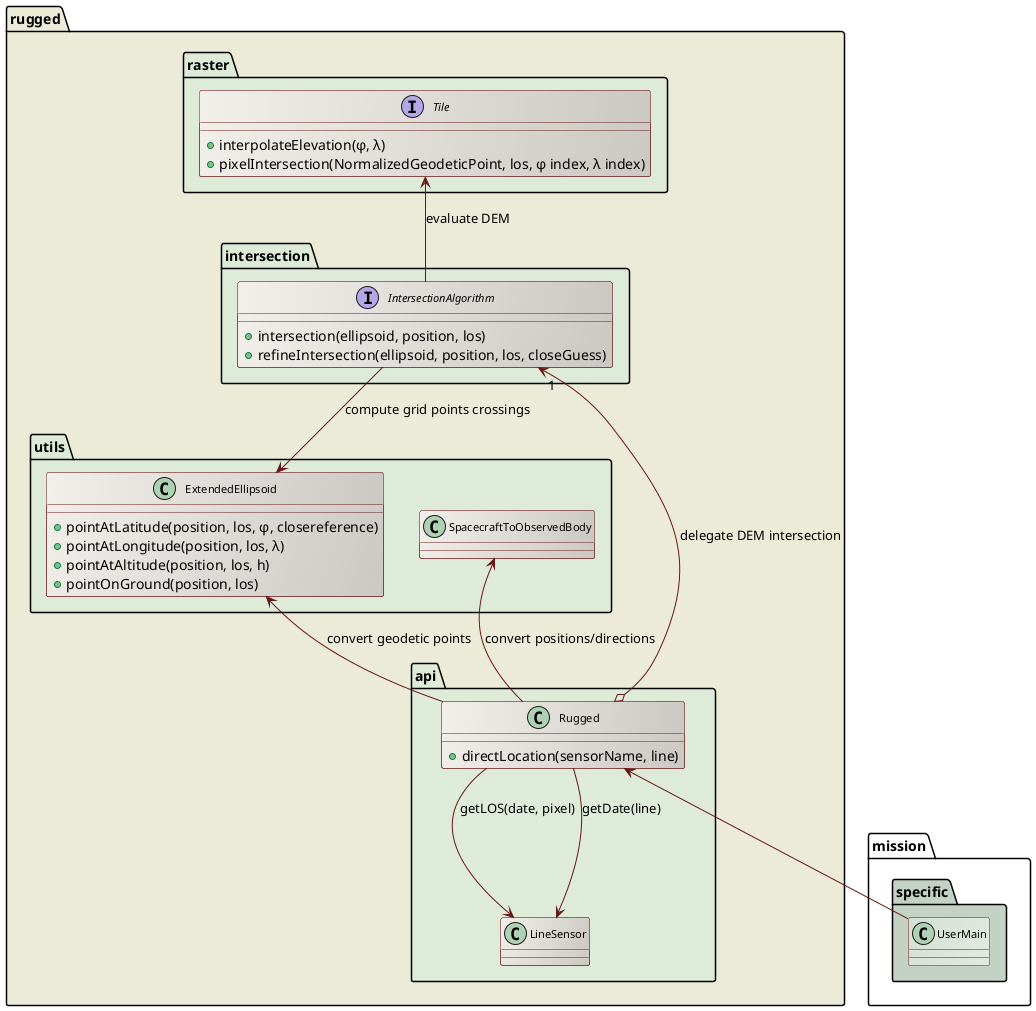 ' Copyright 2013-2014 CS Systèmes d'Information
' Licensed to CS Systèmes d'Information (CS) under one or more
' contributor license agreements.  See the NOTICE file distributed with
' this work for additional information regarding copyright ownership.
' CS licenses this file to You under the Apache License, Version 2.0
' (the "License"); you may not use this file except in compliance with
' the License.  You may obtain a copy of the License at
'
'   http://www.apache.org/licenses/LICENSE-2.0
'
' Unless required by applicable law or agreed to in writing, software
' distributed under the License is distributed on an "AS IS" BASIS,
' WITHOUT WARRANTIES OR CONDITIONS OF ANY KIND, either express or implied.
' See the License for the specific language governing permissions and
' limitations under the License.

@startuml

  skinparam svek                  true
  skinparam ClassBackgroundColor  #F3EFEB/CCC9C5
  skinparam ClassArrowColor       #691616
  skinparam ClassBorderColor      #691616
  skinparam NoteBackgroundColor   #F3EFEB
  skinparam NoteBorderColor       #691616
  skinparam NoteFontColor         #691616
  skinparam ClassFontSize         11

  package rugged #ECEBD8 {

    package raster #DDEBD8 {
      interface Tile {
        +interpolateElevation(φ, λ)
        +pixelIntersection(NormalizedGeodeticPoint, los, φ index, λ index)
      }
    }

    package intersection #DDEBD8 {
      interface IntersectionAlgorithm {
        +intersection(ellipsoid, position, los)
        +refineIntersection(ellipsoid, position, los, closeGuess)
      }
      Tile <-- IntersectionAlgorithm : evaluate DEM
    }

    package utils #DDEBD8 {

      class ExtendedEllipsoid {
        +pointAtLatitude(position, los, φ, closereference)
        +pointAtLongitude(position, los, λ)
        +pointAtAltitude(position, los, h)
        +pointOnGround(position, los)
      }
      class SpacecraftToObservedBody
      IntersectionAlgorithm --> ExtendedEllipsoid : compute grid points crossings
    }

    package api #DDEBD8 {
      class Rugged {
        +directLocation(sensorName, line)
      }
      class LineSensor
      IntersectionAlgorithm "1" <--o Rugged : delegate DEM intersection
      ExtendedEllipsoid <-- Rugged : convert geodetic points
      Rugged --> LineSensor : getLOS(date, pixel)
      Rugged --> LineSensor : getDate(line)
      SpacecraftToObservedBody <-- Rugged : convert positions/directions
    }

  }

  package mission.specific #C4D2C5 {
    class UserMain #D5E0D5/E2EBE2
    Rugged              <-- UserMain
  }

@enduml
